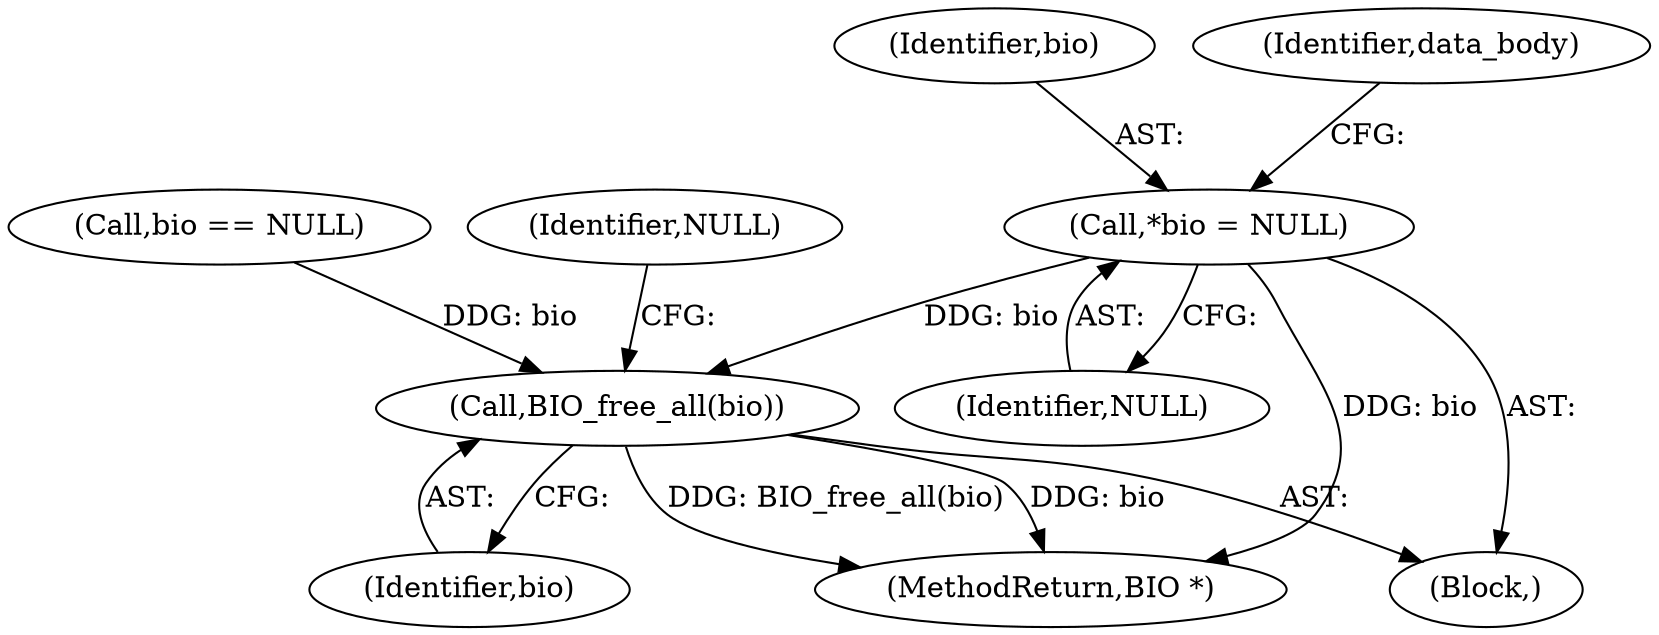 digraph "0_openssl_59302b600e8d5b77ef144e447bb046fd7ab72686@pointer" {
"1000131" [label="(Call,*bio = NULL)"];
"1000721" [label="(Call,BIO_free_all(bio))"];
"1000115" [label="(Block,)"];
"1000133" [label="(Identifier,NULL)"];
"1000724" [label="(Identifier,NULL)"];
"1000131" [label="(Call,*bio = NULL)"];
"1000132" [label="(Identifier,bio)"];
"1000721" [label="(Call,BIO_free_all(bio))"];
"1000696" [label="(Call,bio == NULL)"];
"1000725" [label="(MethodReturn,BIO *)"];
"1000722" [label="(Identifier,bio)"];
"1000137" [label="(Identifier,data_body)"];
"1000131" -> "1000115"  [label="AST: "];
"1000131" -> "1000133"  [label="CFG: "];
"1000132" -> "1000131"  [label="AST: "];
"1000133" -> "1000131"  [label="AST: "];
"1000137" -> "1000131"  [label="CFG: "];
"1000131" -> "1000725"  [label="DDG: bio"];
"1000131" -> "1000721"  [label="DDG: bio"];
"1000721" -> "1000115"  [label="AST: "];
"1000721" -> "1000722"  [label="CFG: "];
"1000722" -> "1000721"  [label="AST: "];
"1000724" -> "1000721"  [label="CFG: "];
"1000721" -> "1000725"  [label="DDG: BIO_free_all(bio)"];
"1000721" -> "1000725"  [label="DDG: bio"];
"1000696" -> "1000721"  [label="DDG: bio"];
}
